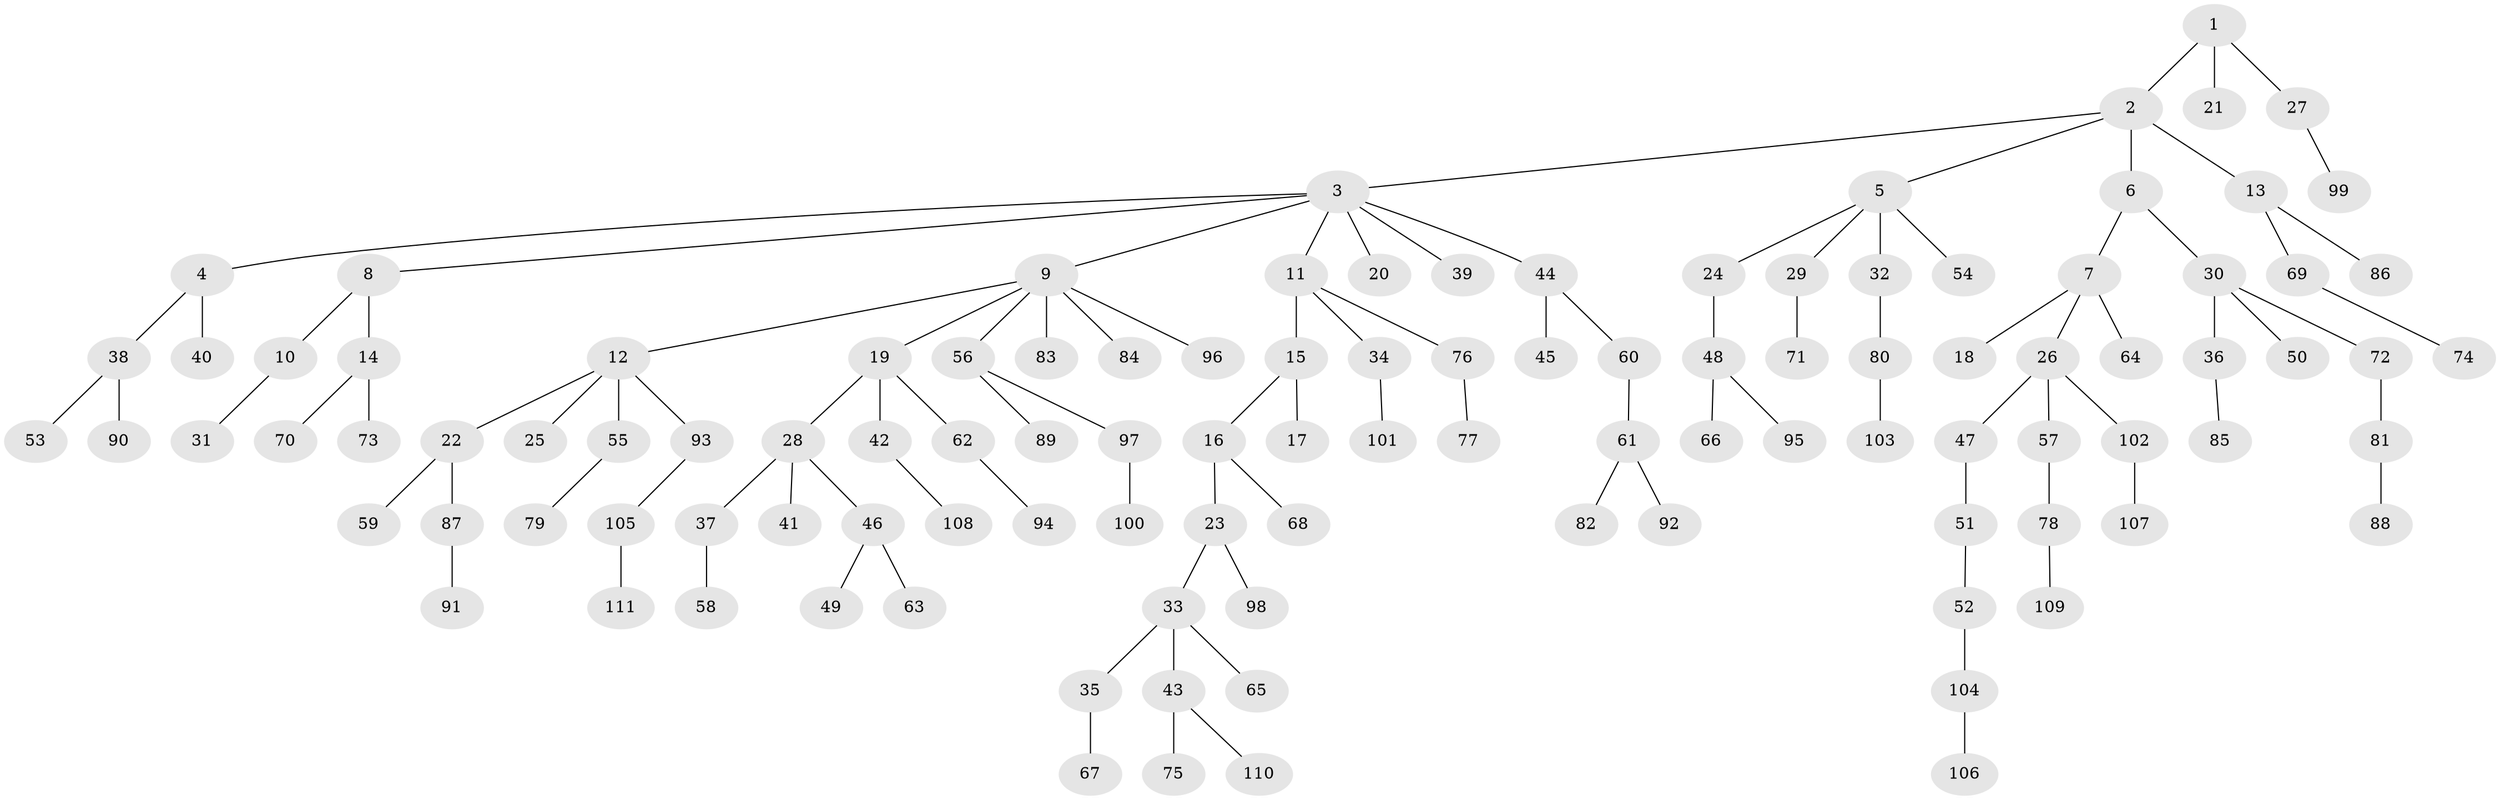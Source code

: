 // coarse degree distribution, {5: 0.05454545454545454, 11: 0.01818181818181818, 3: 0.07272727272727272, 7: 0.01818181818181818, 2: 0.2, 4: 0.03636363636363636, 1: 0.6}
// Generated by graph-tools (version 1.1) at 2025/54/03/05/25 16:54:47]
// undirected, 111 vertices, 110 edges
graph export_dot {
graph [start="1"]
  node [color=gray90,style=filled];
  1;
  2;
  3;
  4;
  5;
  6;
  7;
  8;
  9;
  10;
  11;
  12;
  13;
  14;
  15;
  16;
  17;
  18;
  19;
  20;
  21;
  22;
  23;
  24;
  25;
  26;
  27;
  28;
  29;
  30;
  31;
  32;
  33;
  34;
  35;
  36;
  37;
  38;
  39;
  40;
  41;
  42;
  43;
  44;
  45;
  46;
  47;
  48;
  49;
  50;
  51;
  52;
  53;
  54;
  55;
  56;
  57;
  58;
  59;
  60;
  61;
  62;
  63;
  64;
  65;
  66;
  67;
  68;
  69;
  70;
  71;
  72;
  73;
  74;
  75;
  76;
  77;
  78;
  79;
  80;
  81;
  82;
  83;
  84;
  85;
  86;
  87;
  88;
  89;
  90;
  91;
  92;
  93;
  94;
  95;
  96;
  97;
  98;
  99;
  100;
  101;
  102;
  103;
  104;
  105;
  106;
  107;
  108;
  109;
  110;
  111;
  1 -- 2;
  1 -- 21;
  1 -- 27;
  2 -- 3;
  2 -- 5;
  2 -- 6;
  2 -- 13;
  3 -- 4;
  3 -- 8;
  3 -- 9;
  3 -- 11;
  3 -- 20;
  3 -- 39;
  3 -- 44;
  4 -- 38;
  4 -- 40;
  5 -- 24;
  5 -- 29;
  5 -- 32;
  5 -- 54;
  6 -- 7;
  6 -- 30;
  7 -- 18;
  7 -- 26;
  7 -- 64;
  8 -- 10;
  8 -- 14;
  9 -- 12;
  9 -- 19;
  9 -- 56;
  9 -- 83;
  9 -- 84;
  9 -- 96;
  10 -- 31;
  11 -- 15;
  11 -- 34;
  11 -- 76;
  12 -- 22;
  12 -- 25;
  12 -- 55;
  12 -- 93;
  13 -- 69;
  13 -- 86;
  14 -- 70;
  14 -- 73;
  15 -- 16;
  15 -- 17;
  16 -- 23;
  16 -- 68;
  19 -- 28;
  19 -- 42;
  19 -- 62;
  22 -- 59;
  22 -- 87;
  23 -- 33;
  23 -- 98;
  24 -- 48;
  26 -- 47;
  26 -- 57;
  26 -- 102;
  27 -- 99;
  28 -- 37;
  28 -- 41;
  28 -- 46;
  29 -- 71;
  30 -- 36;
  30 -- 50;
  30 -- 72;
  32 -- 80;
  33 -- 35;
  33 -- 43;
  33 -- 65;
  34 -- 101;
  35 -- 67;
  36 -- 85;
  37 -- 58;
  38 -- 53;
  38 -- 90;
  42 -- 108;
  43 -- 75;
  43 -- 110;
  44 -- 45;
  44 -- 60;
  46 -- 49;
  46 -- 63;
  47 -- 51;
  48 -- 66;
  48 -- 95;
  51 -- 52;
  52 -- 104;
  55 -- 79;
  56 -- 89;
  56 -- 97;
  57 -- 78;
  60 -- 61;
  61 -- 82;
  61 -- 92;
  62 -- 94;
  69 -- 74;
  72 -- 81;
  76 -- 77;
  78 -- 109;
  80 -- 103;
  81 -- 88;
  87 -- 91;
  93 -- 105;
  97 -- 100;
  102 -- 107;
  104 -- 106;
  105 -- 111;
}

